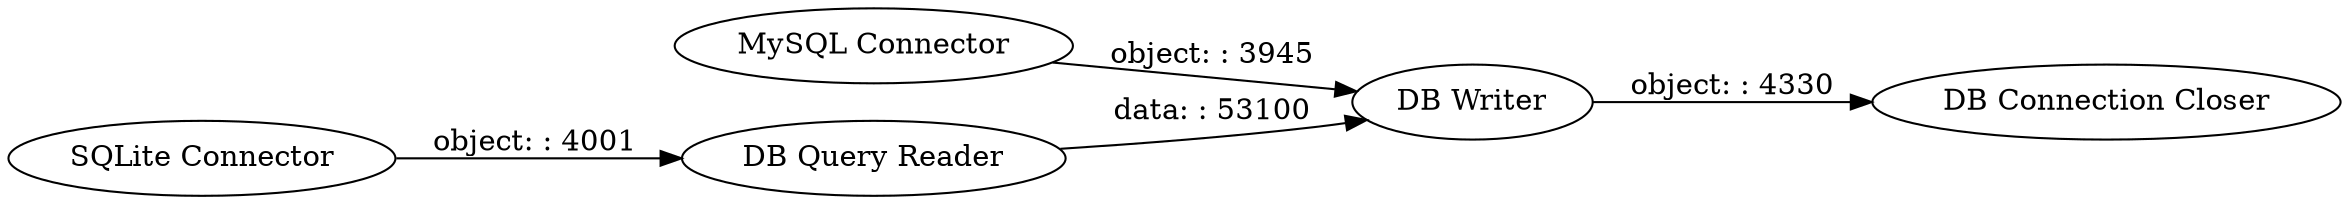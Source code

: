 digraph {
	"-6655872962407418178_6" [label="MySQL Connector"]
	"-6655872962407418178_4" [label="DB Writer"]
	"-6655872962407418178_1" [label="SQLite Connector"]
	"-6655872962407418178_5" [label="DB Query Reader"]
	"-6655872962407418178_7" [label="DB Connection Closer"]
	"-6655872962407418178_6" -> "-6655872962407418178_4" [label="object: : 3945"]
	"-6655872962407418178_4" -> "-6655872962407418178_7" [label="object: : 4330"]
	"-6655872962407418178_1" -> "-6655872962407418178_5" [label="object: : 4001"]
	"-6655872962407418178_5" -> "-6655872962407418178_4" [label="data: : 53100"]
	rankdir=LR
}
